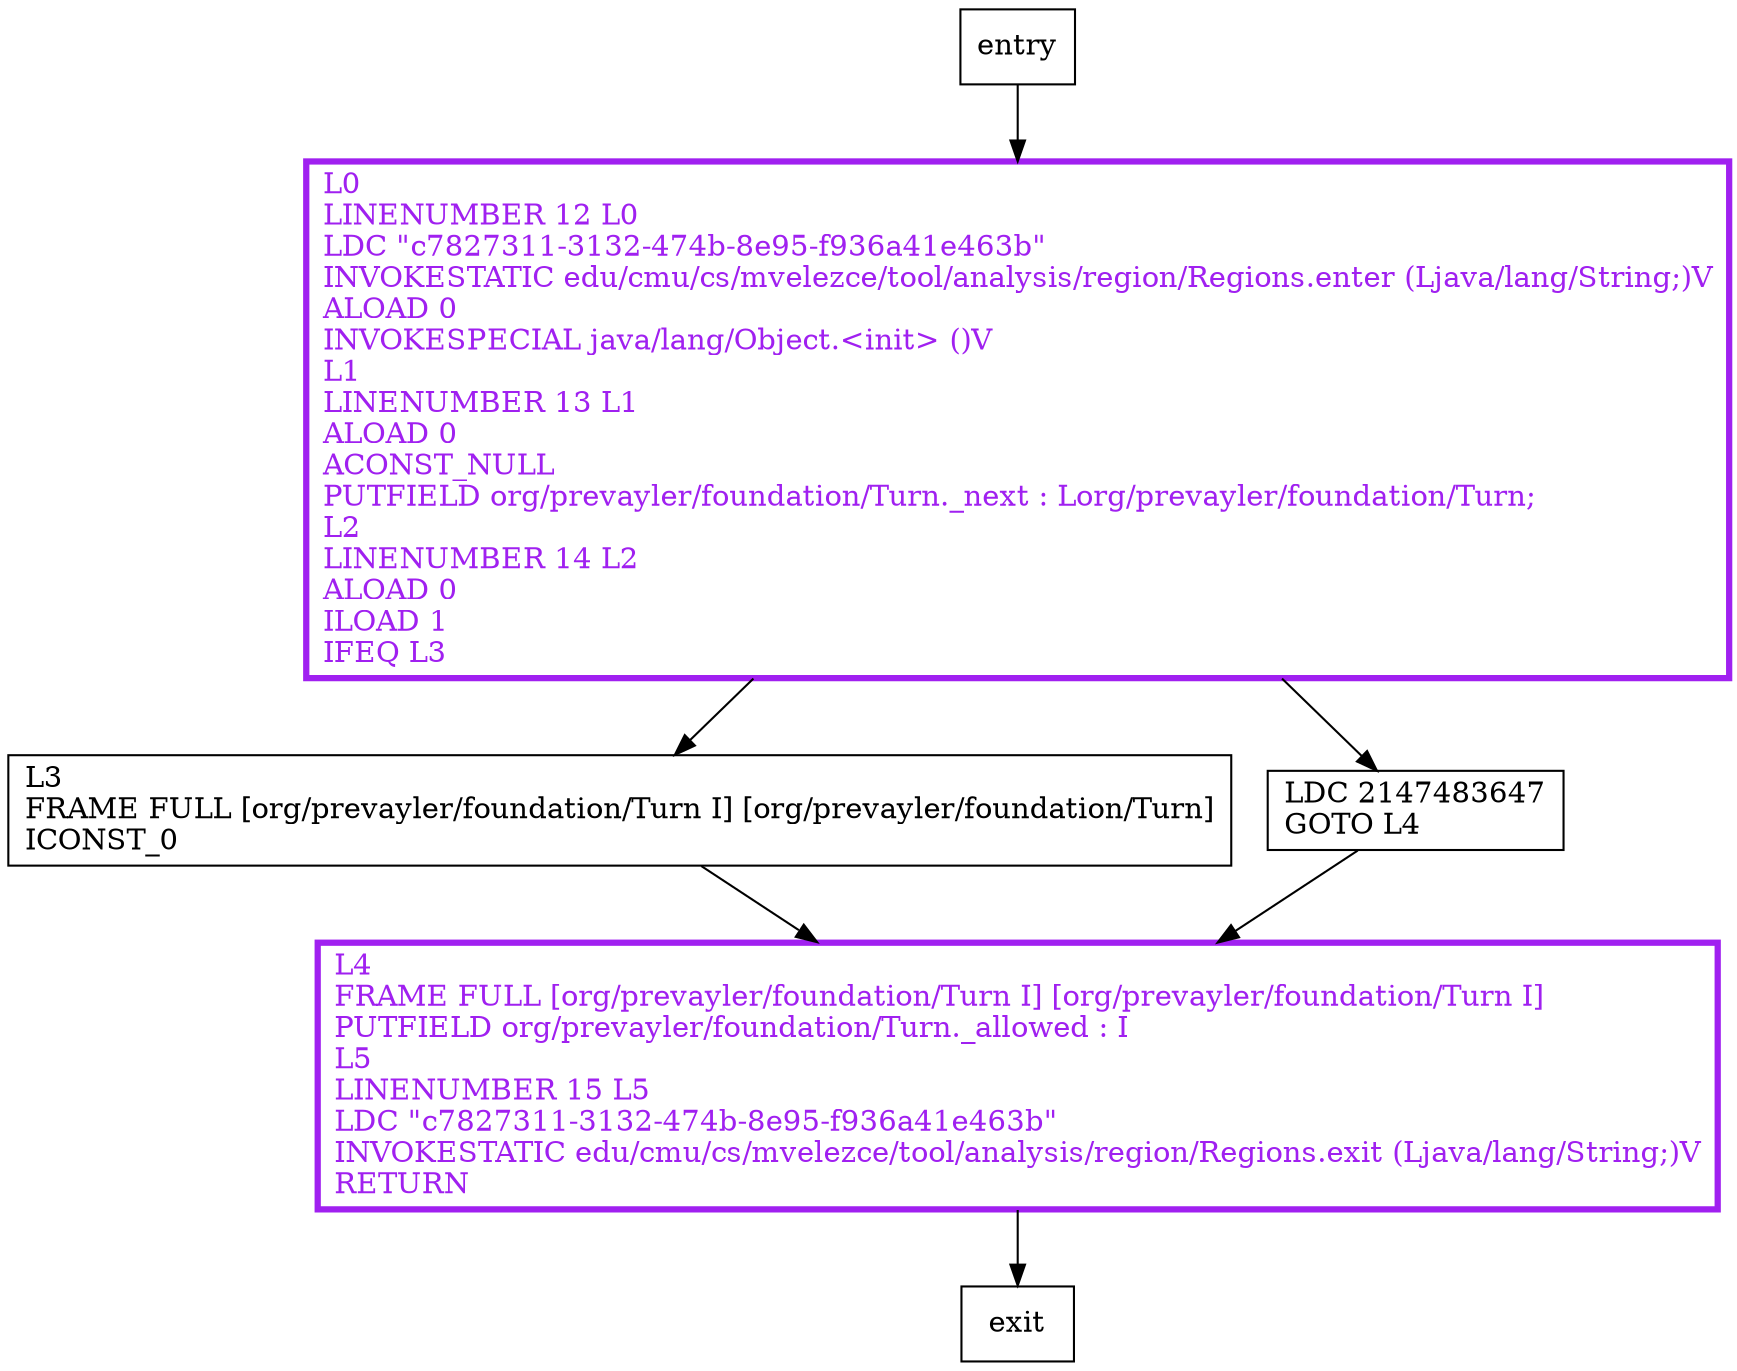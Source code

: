 digraph <init> {
node [shape=record];
1821469566 [label="L3\lFRAME FULL [org/prevayler/foundation/Turn I] [org/prevayler/foundation/Turn]\lICONST_0\l"];
1866827563 [label="L0\lLINENUMBER 12 L0\lLDC \"c7827311-3132-474b-8e95-f936a41e463b\"\lINVOKESTATIC edu/cmu/cs/mvelezce/tool/analysis/region/Regions.enter (Ljava/lang/String;)V\lALOAD 0\lINVOKESPECIAL java/lang/Object.\<init\> ()V\lL1\lLINENUMBER 13 L1\lALOAD 0\lACONST_NULL\lPUTFIELD org/prevayler/foundation/Turn._next : Lorg/prevayler/foundation/Turn;\lL2\lLINENUMBER 14 L2\lALOAD 0\lILOAD 1\lIFEQ L3\l"];
680703748 [label="L4\lFRAME FULL [org/prevayler/foundation/Turn I] [org/prevayler/foundation/Turn I]\lPUTFIELD org/prevayler/foundation/Turn._allowed : I\lL5\lLINENUMBER 15 L5\lLDC \"c7827311-3132-474b-8e95-f936a41e463b\"\lINVOKESTATIC edu/cmu/cs/mvelezce/tool/analysis/region/Regions.exit (Ljava/lang/String;)V\lRETURN\l"];
1177677045 [label="LDC 2147483647\lGOTO L4\l"];
entry;
exit;
entry -> 1866827563;
1821469566 -> 680703748;
1866827563 -> 1821469566;
1866827563 -> 1177677045;
680703748 -> exit;
1177677045 -> 680703748;
1866827563[fontcolor="purple", penwidth=3, color="purple"];
680703748[fontcolor="purple", penwidth=3, color="purple"];
}
